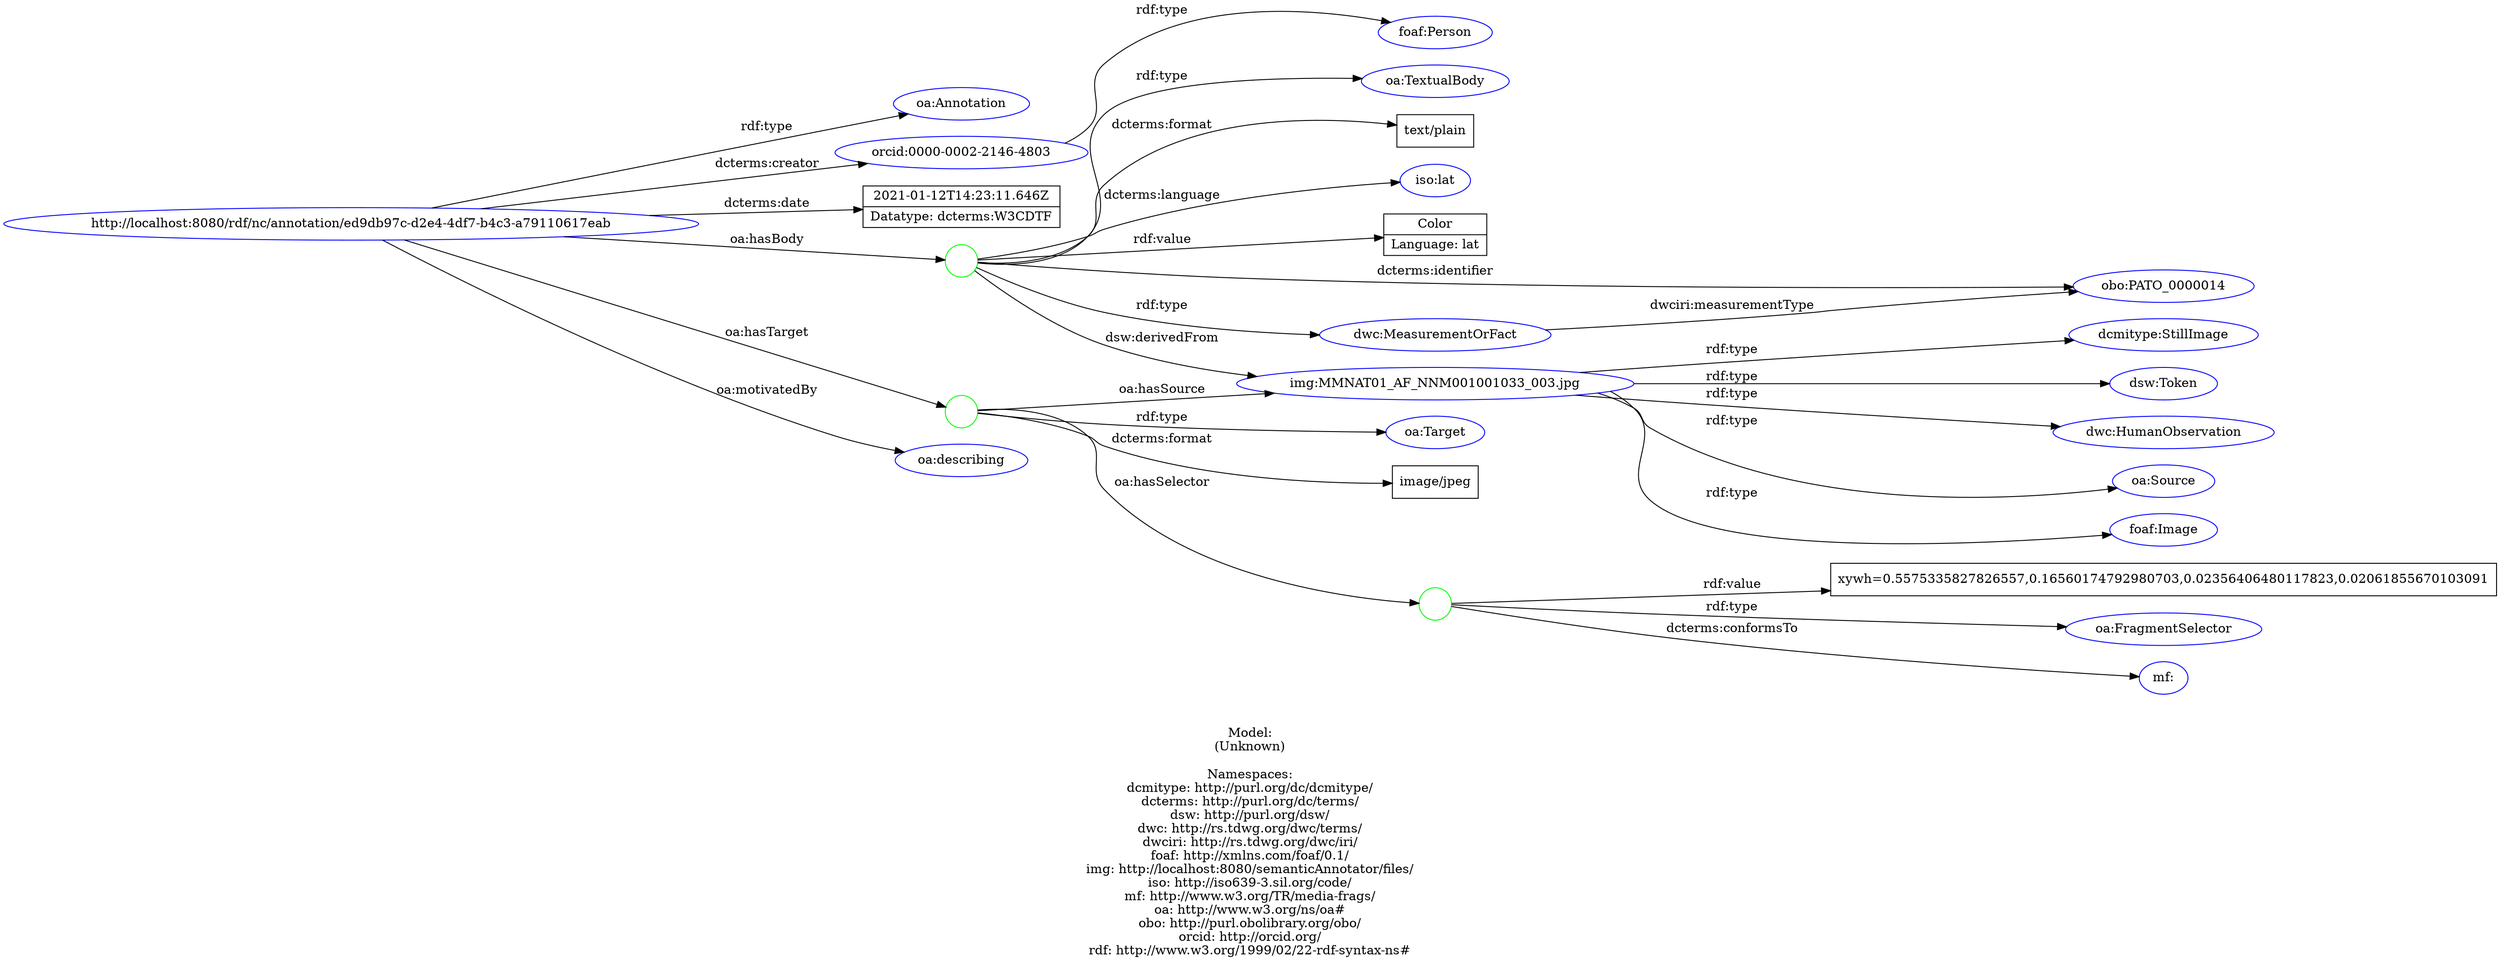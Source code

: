 digraph {
	rankdir = LR;
	charset="utf-8";

	"Rhttp://localhost:8080/rdf/nc/annotation/ed9db97c-d2e4-4df7-b4c3-a79110617eab" -> "Roa:Annotation" [ label="rdf:type" ];
	"Rhttp://localhost:8080/rdf/nc/annotation/ed9db97c-d2e4-4df7-b4c3-a79110617eab" -> "Rorcid:0000-0002-2146-4803" [ label="dcterms:creator" ];
	"Rhttp://localhost:8080/rdf/nc/annotation/ed9db97c-d2e4-4df7-b4c3-a79110617eab" -> "L2021-01-12T14:23:11.646Z|Datatype: dcterms:W3CDTF" [ label="dcterms:date" ];
	"Rhttp://localhost:8080/rdf/nc/annotation/ed9db97c-d2e4-4df7-b4c3-a79110617eab" -> "B_:node1euqlam8lx274" [ label="oa:hasBody" ];
	"B_:node1euqlam8lx274" -> "Rdwc:MeasurementOrFact" [ label="rdf:type" ];
	"B_:node1euqlam8lx274" -> "Roa:TextualBody" [ label="rdf:type" ];
	"B_:node1euqlam8lx274" -> "Ltext/plain" [ label="dcterms:format" ];
	"B_:node1euqlam8lx274" -> "Robo:PATO_0000014" [ label="dcterms:identifier" ];
	"B_:node1euqlam8lx274" -> "Riso:lat" [ label="dcterms:language" ];
	"B_:node1euqlam8lx274" -> "Rimg:MMNAT01_AF_NNM001001033_003.jpg" [ label="dsw:derivedFrom" ];
	"B_:node1euqlam8lx274" -> "LColor|Language: lat" [ label="rdf:value" ];
	"Rhttp://localhost:8080/rdf/nc/annotation/ed9db97c-d2e4-4df7-b4c3-a79110617eab" -> "B_:node1euqlam8lx273" [ label="oa:hasTarget" ];
	"B_:node1euqlam8lx273" -> "Roa:Target" [ label="rdf:type" ];
	"B_:node1euqlam8lx273" -> "Limage/jpeg" [ label="dcterms:format" ];
	"B_:node1euqlam8lx273" -> "B_:node1euqlam8lx276" [ label="oa:hasSelector" ];
	"B_:node1euqlam8lx276" -> "Roa:FragmentSelector" [ label="rdf:type" ];
	"B_:node1euqlam8lx276" -> "Rmf:" [ label="dcterms:conformsTo" ];
	"B_:node1euqlam8lx276" -> "Lxywh=0.5575335827826557,0.16560174792980703,0.02356406480117823,0.02061855670103091" [ label="rdf:value" ];
	"B_:node1euqlam8lx273" -> "Rimg:MMNAT01_AF_NNM001001033_003.jpg" [ label="oa:hasSource" ];
	"Rhttp://localhost:8080/rdf/nc/annotation/ed9db97c-d2e4-4df7-b4c3-a79110617eab" -> "Roa:describing" [ label="oa:motivatedBy" ];
	"Rorcid:0000-0002-2146-4803" -> "Rfoaf:Person" [ label="rdf:type" ];
	"Rimg:MMNAT01_AF_NNM001001033_003.jpg" -> "Rdcmitype:StillImage" [ label="rdf:type" ];
	"Rimg:MMNAT01_AF_NNM001001033_003.jpg" -> "Rdsw:Token" [ label="rdf:type" ];
	"Rimg:MMNAT01_AF_NNM001001033_003.jpg" -> "Rdwc:HumanObservation" [ label="rdf:type" ];
	"Rimg:MMNAT01_AF_NNM001001033_003.jpg" -> "Roa:Source" [ label="rdf:type" ];
	"Rimg:MMNAT01_AF_NNM001001033_003.jpg" -> "Rfoaf:Image" [ label="rdf:type" ];
	"Rdwc:MeasurementOrFact" -> "Robo:PATO_0000014" [ label="dwciri:measurementType" ];

	// Resources
	"Rhttp://localhost:8080/rdf/nc/annotation/ed9db97c-d2e4-4df7-b4c3-a79110617eab" [ label="http://localhost:8080/rdf/nc/annotation/ed9db97c-d2e4-4df7-b4c3-a79110617eab", shape = ellipse, color = blue ];
	"Roa:Annotation" [ label="oa:Annotation", shape = ellipse, color = blue ];
	"Rorcid:0000-0002-2146-4803" [ label="orcid:0000-0002-2146-4803", shape = ellipse, color = blue ];
	"Rdwc:MeasurementOrFact" [ label="dwc:MeasurementOrFact", shape = ellipse, color = blue ];
	"Roa:TextualBody" [ label="oa:TextualBody", shape = ellipse, color = blue ];
	"Robo:PATO_0000014" [ label="obo:PATO_0000014", shape = ellipse, color = blue ];
	"Riso:lat" [ label="iso:lat", shape = ellipse, color = blue ];
	"Rimg:MMNAT01_AF_NNM001001033_003.jpg" [ label="img:MMNAT01_AF_NNM001001033_003.jpg", shape = ellipse, color = blue ];
	"Roa:Target" [ label="oa:Target", shape = ellipse, color = blue ];
	"Roa:FragmentSelector" [ label="oa:FragmentSelector", shape = ellipse, color = blue ];
	"Rmf:" [ label="mf:", shape = ellipse, color = blue ];
	"Roa:describing" [ label="oa:describing", shape = ellipse, color = blue ];
	"Rfoaf:Person" [ label="foaf:Person", shape = ellipse, color = blue ];
	"Rdcmitype:StillImage" [ label="dcmitype:StillImage", shape = ellipse, color = blue ];
	"Rdsw:Token" [ label="dsw:Token", shape = ellipse, color = blue ];
	"Rdwc:HumanObservation" [ label="dwc:HumanObservation", shape = ellipse, color = blue ];
	"Roa:Source" [ label="oa:Source", shape = ellipse, color = blue ];
	"Rfoaf:Image" [ label="foaf:Image", shape = ellipse, color = blue ];

	// Anonymous nodes
	"B_:node1euqlam8lx274" [ label="", shape = circle, color = green ];
	"B_:node1euqlam8lx273" [ label="", shape = circle, color = green ];
	"B_:node1euqlam8lx276" [ label="", shape = circle, color = green ];

	// Literals
	"L2021-01-12T14:23:11.646Z|Datatype: dcterms:W3CDTF" [ label="2021-01-12T14:23:11.646Z|Datatype: dcterms:W3CDTF", shape = record ];
	"Ltext/plain" [ label="text/plain", shape = record ];
	"LColor|Language: lat" [ label="Color|Language: lat", shape = record ];
	"Limage/jpeg" [ label="image/jpeg", shape = record ];
	"Lxywh=0.5575335827826557,0.16560174792980703,0.02356406480117823,0.02061855670103091" [ label="xywh=0.5575335827826557,0.16560174792980703,0.02356406480117823,0.02061855670103091", shape = record ];

	label="\n\nModel:\n(Unknown)\n\nNamespaces:\ndcmitype: http://purl.org/dc/dcmitype/\ndcterms: http://purl.org/dc/terms/\ndsw: http://purl.org/dsw/\ndwc: http://rs.tdwg.org/dwc/terms/\ndwciri: http://rs.tdwg.org/dwc/iri/\nfoaf: http://xmlns.com/foaf/0.1/\nimg: http://localhost:8080/semanticAnnotator/files/\niso: http://iso639-3.sil.org/code/\nmf: http://www.w3.org/TR/media-frags/\noa: http://www.w3.org/ns/oa#\nobo: http://purl.obolibrary.org/obo/\norcid: http://orcid.org/\nrdf: http://www.w3.org/1999/02/22-rdf-syntax-ns#\n";
}
